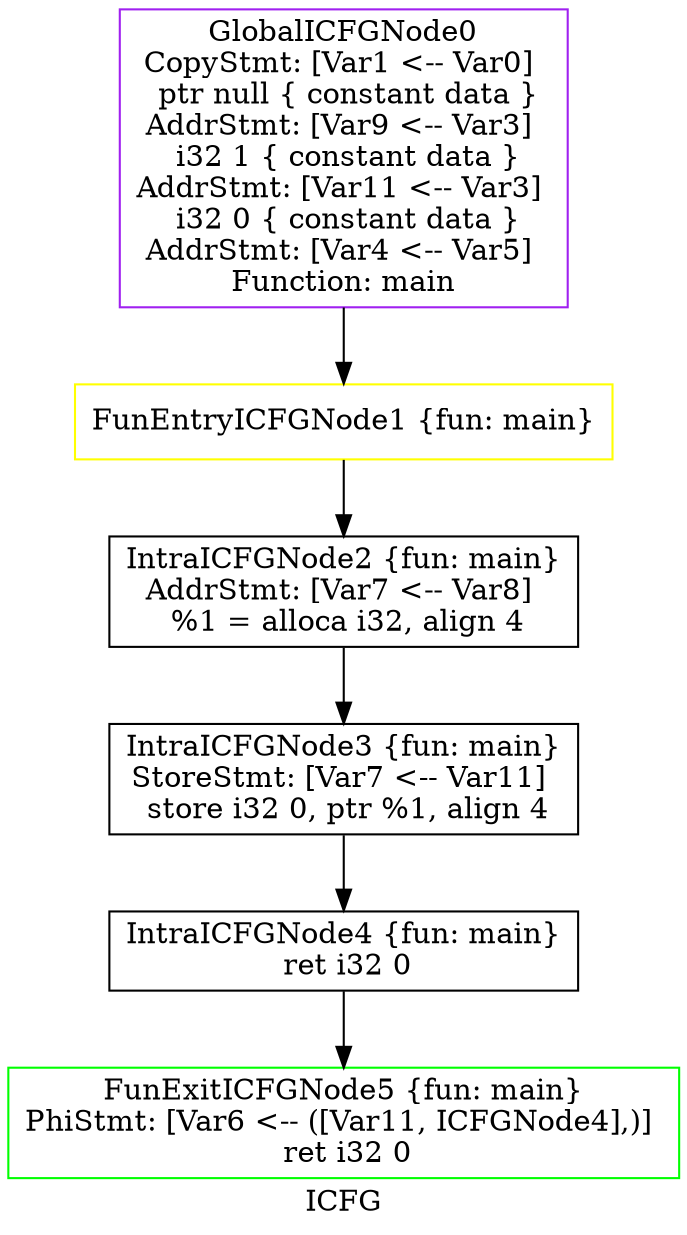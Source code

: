 digraph "ICFG" {
	label="ICFG";

	Node0x555555f46b70 [shape=record,color=purple,label="{GlobalICFGNode0\nCopyStmt: [Var1 \<-- Var0]  \n ptr null \{ constant data \}\nAddrStmt: [Var9 \<-- Var3]  \n i32 1 \{ constant data \}\nAddrStmt: [Var11 \<-- Var3]  \n i32 0 \{ constant data \}\nAddrStmt: [Var4 \<-- Var5]  \nFunction: main }"];
	Node0x555555f46b70 -> Node0x555555f2b090[style=solid];
	Node0x555555f2b090 [shape=record,color=yellow,label="{FunEntryICFGNode1 \{fun: main\}}"];
	Node0x555555f2b090 -> Node0x555555f68aa0[style=solid];
	Node0x555555f68aa0 [shape=record,color=black,label="{IntraICFGNode2 \{fun: main\}\nAddrStmt: [Var7 \<-- Var8]  \n   %1 = alloca i32, align 4 }"];
	Node0x555555f68aa0 -> Node0x555555fb28e0[style=solid];
	Node0x555555fb28e0 [shape=record,color=black,label="{IntraICFGNode3 \{fun: main\}\nStoreStmt: [Var7 \<-- Var11]  \n   store i32 0, ptr %1, align 4 }"];
	Node0x555555fb28e0 -> Node0x555555fa07a0[style=solid];
	Node0x555555fa07a0 [shape=record,color=black,label="{IntraICFGNode4 \{fun: main\}\n   ret i32 0 }"];
	Node0x555555fa07a0 -> Node0x555555f9fbe0[style=solid];
	Node0x555555f9fbe0 [shape=record,color=green,label="{FunExitICFGNode5 \{fun: main\}\nPhiStmt: [Var6 \<-- ([Var11, ICFGNode4],)]  \n   ret i32 0 }"];
}
